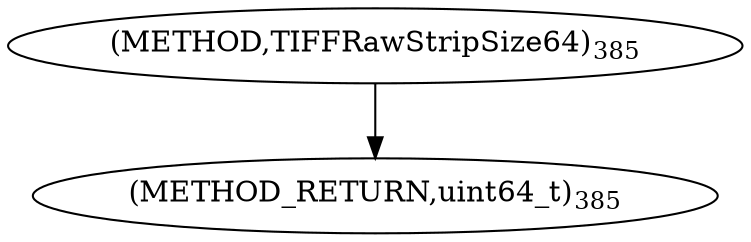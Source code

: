 digraph "TIFFRawStripSize64" {  
"8591" [label = <(METHOD,TIFFRawStripSize64)<SUB>385</SUB>> ]
"8594" [label = <(METHOD_RETURN,uint64_t)<SUB>385</SUB>> ]
  "8591" -> "8594" 
}

